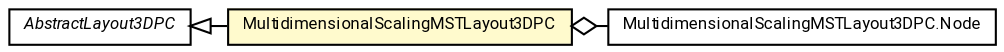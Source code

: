 #!/usr/local/bin/dot
#
# Class diagram 
# Generated by UMLGraph version R5_7_2-60-g0e99a6 (http://www.spinellis.gr/umlgraph/)
#

digraph G {
	graph [fontnames="svg"]
	edge [fontname="Roboto",fontsize=7,labelfontname="Roboto",labelfontsize=7,color="black"];
	node [fontname="Roboto",fontcolor="black",fontsize=8,shape=plaintext,margin=0,width=0,height=0];
	nodesep=0.15;
	ranksep=0.25;
	rankdir=LR;
	// de.lmu.ifi.dbs.elki.visualization.parallel3d.layout.MultidimensionalScalingMSTLayout3DPC
	c7164646 [label=<<table title="de.lmu.ifi.dbs.elki.visualization.parallel3d.layout.MultidimensionalScalingMSTLayout3DPC" border="0" cellborder="1" cellspacing="0" cellpadding="2" bgcolor="lemonChiffon" href="MultidimensionalScalingMSTLayout3DPC.html" target="_parent">
		<tr><td><table border="0" cellspacing="0" cellpadding="1">
		<tr><td align="center" balign="center"> <font face="Roboto">MultidimensionalScalingMSTLayout3DPC</font> </td></tr>
		</table></td></tr>
		</table>>, URL="MultidimensionalScalingMSTLayout3DPC.html"];
	// de.lmu.ifi.dbs.elki.visualization.parallel3d.layout.MultidimensionalScalingMSTLayout3DPC.Node
	c7164647 [label=<<table title="de.lmu.ifi.dbs.elki.visualization.parallel3d.layout.MultidimensionalScalingMSTLayout3DPC.Node" border="0" cellborder="1" cellspacing="0" cellpadding="2" href="MultidimensionalScalingMSTLayout3DPC.Node.html" target="_parent">
		<tr><td><table border="0" cellspacing="0" cellpadding="1">
		<tr><td align="center" balign="center"> <font face="Roboto">MultidimensionalScalingMSTLayout3DPC.Node</font> </td></tr>
		</table></td></tr>
		</table>>, URL="MultidimensionalScalingMSTLayout3DPC.Node.html"];
	// de.lmu.ifi.dbs.elki.visualization.parallel3d.layout.AbstractLayout3DPC<N extends de.lmu.ifi.dbs.elki.visualization.parallel3d.layout.Layout.Node>
	c7164657 [label=<<table title="de.lmu.ifi.dbs.elki.visualization.parallel3d.layout.AbstractLayout3DPC" border="0" cellborder="1" cellspacing="0" cellpadding="2" href="AbstractLayout3DPC.html" target="_parent">
		<tr><td><table border="0" cellspacing="0" cellpadding="1">
		<tr><td align="center" balign="center"> <font face="Roboto"><i>AbstractLayout3DPC</i></font> </td></tr>
		</table></td></tr>
		</table>>, URL="AbstractLayout3DPC.html"];
	// de.lmu.ifi.dbs.elki.visualization.parallel3d.layout.MultidimensionalScalingMSTLayout3DPC extends de.lmu.ifi.dbs.elki.visualization.parallel3d.layout.AbstractLayout3DPC<N extends de.lmu.ifi.dbs.elki.visualization.parallel3d.layout.Layout.Node>
	c7164657 -> c7164646 [arrowtail=empty,dir=back,weight=10];
	// de.lmu.ifi.dbs.elki.visualization.parallel3d.layout.MultidimensionalScalingMSTLayout3DPC has de.lmu.ifi.dbs.elki.visualization.parallel3d.layout.MultidimensionalScalingMSTLayout3DPC.Node
	c7164646 -> c7164647 [arrowhead=none,arrowtail=ediamond,dir=back,weight=4];
}

